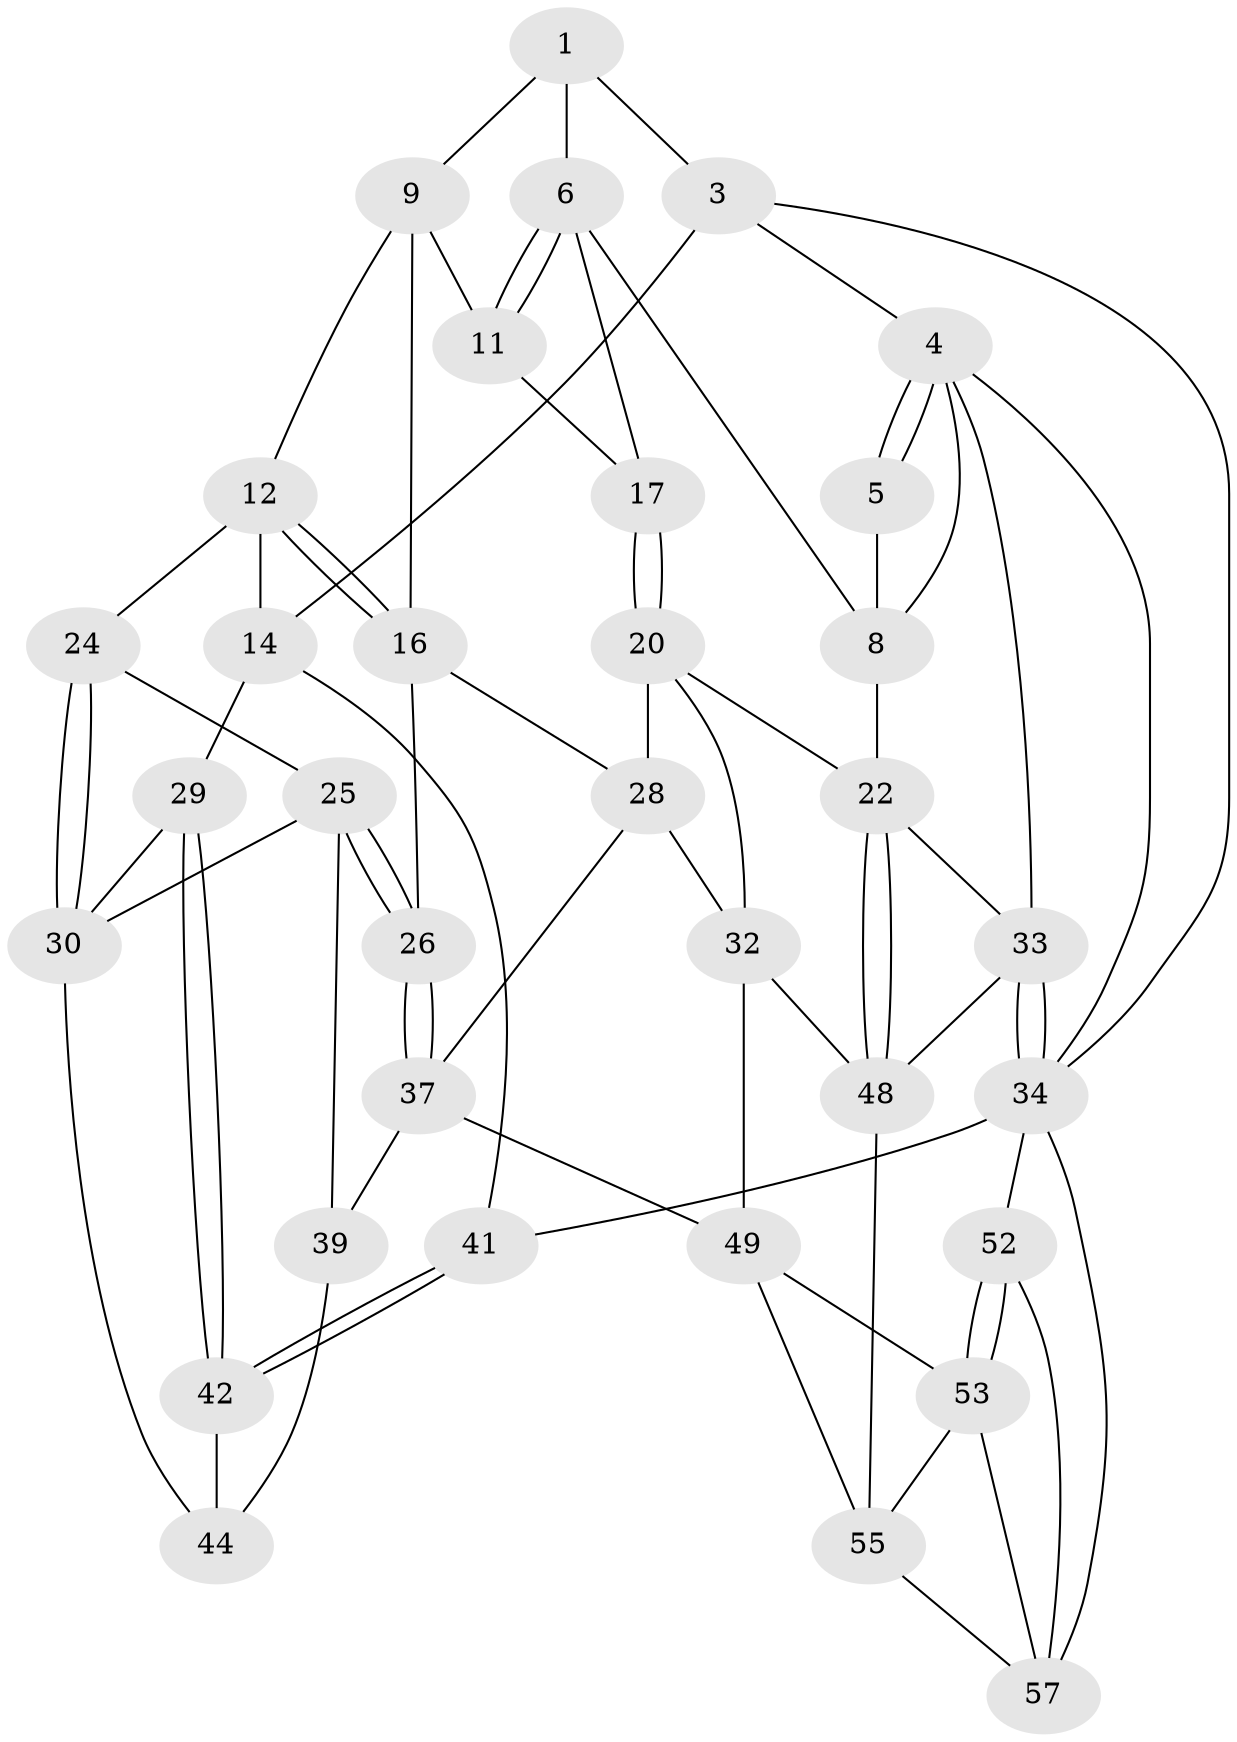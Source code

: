// Generated by graph-tools (version 1.1) at 2025/52/02/27/25 19:52:38]
// undirected, 34 vertices, 75 edges
graph export_dot {
graph [start="1"]
  node [color=gray90,style=filled];
  1 [pos="+0.49429456493648033+0",super="+2"];
  3 [pos="+1+0"];
  4 [pos="+0+0",super="+19"];
  5 [pos="+0.1914920173976061+0"];
  6 [pos="+0.45301837877603046+0.006964577469602571",super="+7"];
  8 [pos="+0.27680648704722655+0.1774291489346444",super="+18"];
  9 [pos="+0.6615401477462501+0",super="+10"];
  11 [pos="+0.4821726293498818+0.2001450177953364"];
  12 [pos="+0.7736215889721649+0.15258668696804947",super="+13"];
  14 [pos="+1+0.15159307045260448",super="+15"];
  16 [pos="+0.603065019944323+0.2931975784406833",super="+27"];
  17 [pos="+0.40347045183912333+0.2303205516837228"];
  20 [pos="+0.4019655039318955+0.25377188389144467",super="+21"];
  22 [pos="+0.22544332025123692+0.38064870717591737",super="+23"];
  24 [pos="+0.799353117339353+0.3090473088830389"];
  25 [pos="+0.6780871313617259+0.3404807174484727",super="+36"];
  26 [pos="+0.6132947338581111+0.330524853188267"];
  28 [pos="+0.4393783283569871+0.31663460626508055",super="+31"];
  29 [pos="+0.8656837433136348+0.3801408008143034"];
  30 [pos="+0.8589412695957557+0.380265718096273",super="+35"];
  32 [pos="+0.3820366788900596+0.41138632058005575",super="+47"];
  33 [pos="+0+0.6604629255869716",super="+38"];
  34 [pos="+0+1",super="+45"];
  37 [pos="+0.5493543560593298+0.4855046383364912",super="+40"];
  39 [pos="+0.7131292714748164+0.5214829320946521"];
  41 [pos="+1+0.46795241052670905",super="+46"];
  42 [pos="+0.9446466248821661+0.40762878914653616",super="+43"];
  44 [pos="+0.8165292779688778+0.5116797145162598"];
  48 [pos="+0.2693565926295744+0.5678618154689606",super="+51"];
  49 [pos="+0.5586689961246568+0.6204432484770596",super="+50"];
  52 [pos="+0.8558255687300403+0.9972122127153316"];
  53 [pos="+0.7247278811216359+0.873694189087766",super="+54"];
  55 [pos="+0.278688033453621+0.8078026094322307",super="+56"];
  57 [pos="+0.25455007213887265+0.9187314834280126",super="+58"];
  1 -- 6;
  1 -- 3;
  1 -- 9;
  3 -- 4;
  3 -- 14;
  3 -- 34;
  4 -- 5;
  4 -- 5;
  4 -- 34;
  4 -- 33;
  4 -- 8;
  5 -- 8;
  6 -- 11;
  6 -- 11;
  6 -- 8;
  6 -- 17;
  8 -- 22;
  9 -- 12;
  9 -- 16;
  9 -- 11;
  11 -- 17;
  12 -- 16;
  12 -- 16;
  12 -- 24;
  12 -- 14;
  14 -- 29;
  14 -- 41;
  16 -- 26;
  16 -- 28;
  17 -- 20;
  17 -- 20;
  20 -- 28;
  20 -- 32;
  20 -- 22;
  22 -- 48;
  22 -- 48;
  22 -- 33;
  24 -- 25;
  24 -- 30;
  24 -- 30;
  25 -- 26;
  25 -- 26;
  25 -- 30;
  25 -- 39;
  26 -- 37;
  26 -- 37;
  28 -- 32;
  28 -- 37;
  29 -- 30;
  29 -- 42;
  29 -- 42;
  30 -- 44;
  32 -- 48;
  32 -- 49;
  33 -- 34;
  33 -- 34;
  33 -- 48;
  34 -- 57;
  34 -- 41;
  34 -- 52;
  37 -- 49;
  37 -- 39;
  39 -- 44;
  41 -- 42 [weight=2];
  41 -- 42;
  42 -- 44;
  48 -- 55;
  49 -- 53;
  49 -- 55;
  52 -- 53;
  52 -- 53;
  52 -- 57;
  53 -- 57;
  53 -- 55;
  55 -- 57;
}

